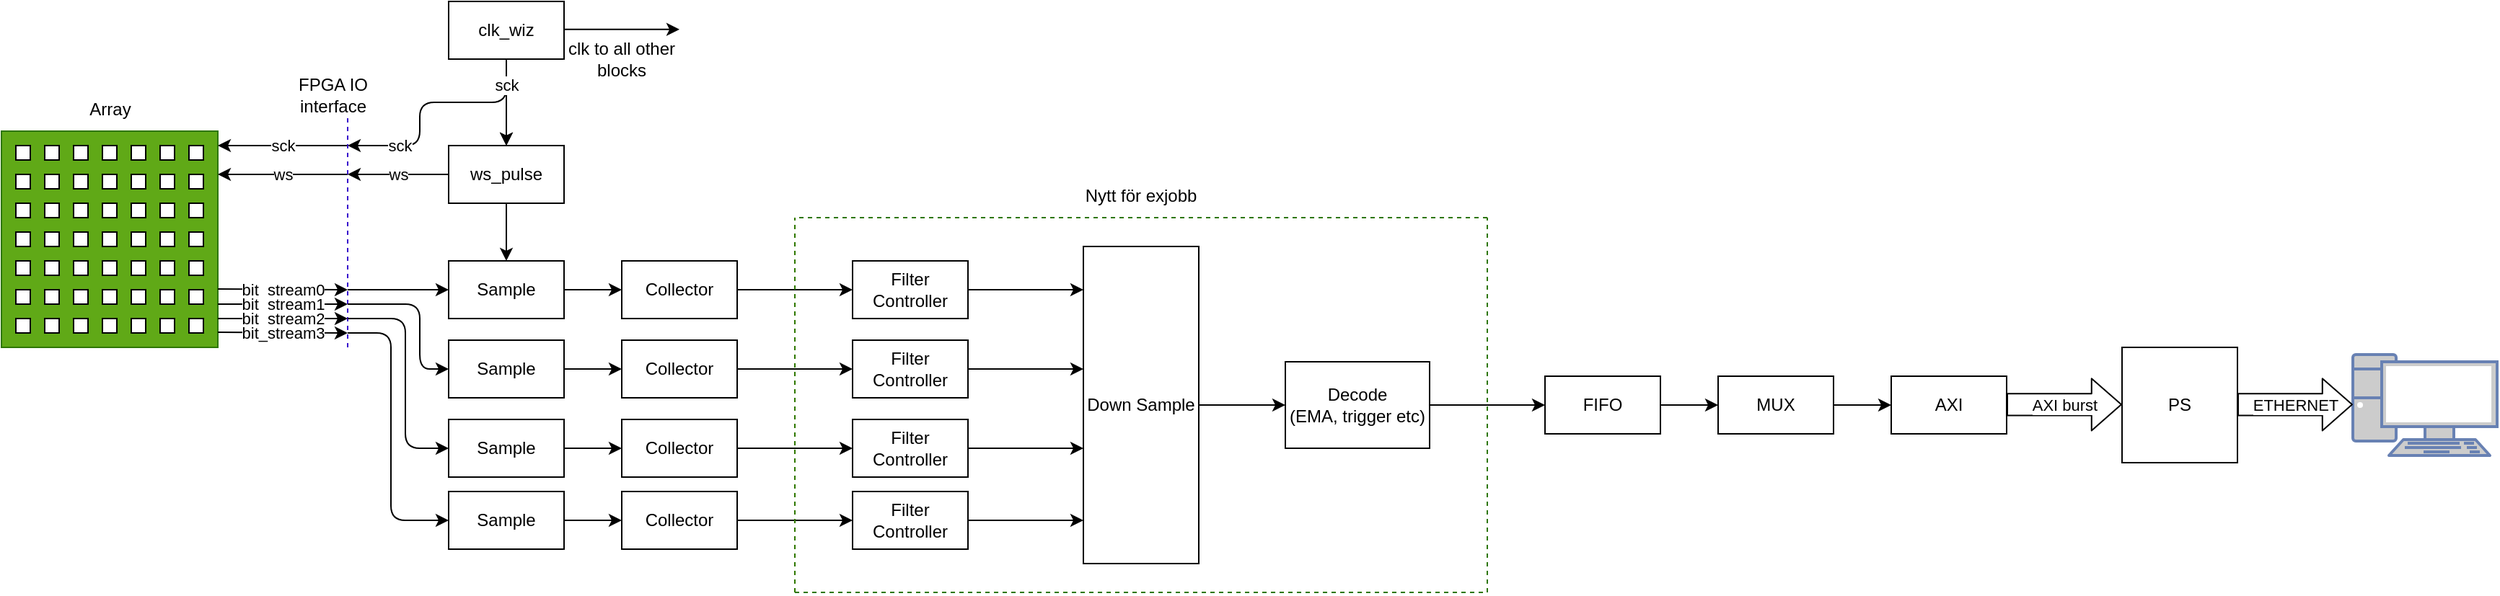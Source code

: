 <mxfile>
    <diagram id="Bp7Bt8GyvJ3-QXCjFpAv" name="Page-1">
        <mxGraphModel dx="744" dy="610" grid="1" gridSize="10" guides="1" tooltips="1" connect="1" arrows="1" fold="1" page="1" pageScale="1" pageWidth="1920" pageHeight="1200" math="0" shadow="0">
            <root>
                <mxCell id="0"/>
                <mxCell id="1" parent="0"/>
                <mxCell id="122" value="" style="fontColor=#0066CC;verticalAlign=top;verticalLabelPosition=bottom;labelPosition=center;align=center;html=1;outlineConnect=0;fillColor=#CCCCCC;strokeColor=#6881B3;gradientColor=none;gradientDirection=north;strokeWidth=2;shape=mxgraph.networks.pc;" vertex="1" parent="1">
                    <mxGeometry x="1750" y="365" width="100" height="70" as="geometry"/>
                </mxCell>
                <mxCell id="2" value="" style="rounded=0;whiteSpace=wrap;html=1;fillColor=#60a917;fontColor=#ffffff;strokeColor=#2D7600;" vertex="1" parent="1">
                    <mxGeometry x="120" y="210" width="150" height="150" as="geometry"/>
                </mxCell>
                <mxCell id="3" value="" style="rounded=0;whiteSpace=wrap;html=1;" vertex="1" parent="1">
                    <mxGeometry x="130" y="220" width="10" height="10" as="geometry"/>
                </mxCell>
                <mxCell id="4" value="" style="rounded=0;whiteSpace=wrap;html=1;" vertex="1" parent="1">
                    <mxGeometry x="150" y="220" width="10" height="10" as="geometry"/>
                </mxCell>
                <mxCell id="5" value="" style="rounded=0;whiteSpace=wrap;html=1;" vertex="1" parent="1">
                    <mxGeometry x="170" y="220" width="10" height="10" as="geometry"/>
                </mxCell>
                <mxCell id="6" value="" style="rounded=0;whiteSpace=wrap;html=1;" vertex="1" parent="1">
                    <mxGeometry x="190" y="220" width="10" height="10" as="geometry"/>
                </mxCell>
                <mxCell id="7" value="" style="rounded=0;whiteSpace=wrap;html=1;" vertex="1" parent="1">
                    <mxGeometry x="210" y="220" width="10" height="10" as="geometry"/>
                </mxCell>
                <mxCell id="8" value="" style="rounded=0;whiteSpace=wrap;html=1;" vertex="1" parent="1">
                    <mxGeometry x="230" y="220" width="10" height="10" as="geometry"/>
                </mxCell>
                <mxCell id="9" value="" style="rounded=0;whiteSpace=wrap;html=1;" vertex="1" parent="1">
                    <mxGeometry x="250" y="220" width="10" height="10" as="geometry"/>
                </mxCell>
                <mxCell id="18" value="" style="rounded=0;whiteSpace=wrap;html=1;" vertex="1" parent="1">
                    <mxGeometry x="130" y="240" width="10" height="10" as="geometry"/>
                </mxCell>
                <mxCell id="19" value="" style="rounded=0;whiteSpace=wrap;html=1;" vertex="1" parent="1">
                    <mxGeometry x="150" y="240" width="10" height="10" as="geometry"/>
                </mxCell>
                <mxCell id="20" value="" style="rounded=0;whiteSpace=wrap;html=1;" vertex="1" parent="1">
                    <mxGeometry x="170" y="240" width="10" height="10" as="geometry"/>
                </mxCell>
                <mxCell id="21" value="" style="rounded=0;whiteSpace=wrap;html=1;" vertex="1" parent="1">
                    <mxGeometry x="190" y="240" width="10" height="10" as="geometry"/>
                </mxCell>
                <mxCell id="22" value="" style="rounded=0;whiteSpace=wrap;html=1;" vertex="1" parent="1">
                    <mxGeometry x="210" y="240" width="10" height="10" as="geometry"/>
                </mxCell>
                <mxCell id="23" value="" style="rounded=0;whiteSpace=wrap;html=1;" vertex="1" parent="1">
                    <mxGeometry x="230" y="240" width="10" height="10" as="geometry"/>
                </mxCell>
                <mxCell id="24" value="" style="rounded=0;whiteSpace=wrap;html=1;" vertex="1" parent="1">
                    <mxGeometry x="250" y="240" width="10" height="10" as="geometry"/>
                </mxCell>
                <mxCell id="25" value="" style="rounded=0;whiteSpace=wrap;html=1;" vertex="1" parent="1">
                    <mxGeometry x="130" y="260" width="10" height="10" as="geometry"/>
                </mxCell>
                <mxCell id="26" value="" style="rounded=0;whiteSpace=wrap;html=1;" vertex="1" parent="1">
                    <mxGeometry x="150" y="260" width="10" height="10" as="geometry"/>
                </mxCell>
                <mxCell id="27" value="" style="rounded=0;whiteSpace=wrap;html=1;" vertex="1" parent="1">
                    <mxGeometry x="170" y="260" width="10" height="10" as="geometry"/>
                </mxCell>
                <mxCell id="28" value="" style="rounded=0;whiteSpace=wrap;html=1;" vertex="1" parent="1">
                    <mxGeometry x="190" y="260" width="10" height="10" as="geometry"/>
                </mxCell>
                <mxCell id="29" value="" style="rounded=0;whiteSpace=wrap;html=1;" vertex="1" parent="1">
                    <mxGeometry x="210" y="260" width="10" height="10" as="geometry"/>
                </mxCell>
                <mxCell id="30" value="" style="rounded=0;whiteSpace=wrap;html=1;" vertex="1" parent="1">
                    <mxGeometry x="230" y="260" width="10" height="10" as="geometry"/>
                </mxCell>
                <mxCell id="31" value="" style="rounded=0;whiteSpace=wrap;html=1;" vertex="1" parent="1">
                    <mxGeometry x="250" y="260" width="10" height="10" as="geometry"/>
                </mxCell>
                <mxCell id="32" value="" style="rounded=0;whiteSpace=wrap;html=1;" vertex="1" parent="1">
                    <mxGeometry x="130" y="280" width="10" height="10" as="geometry"/>
                </mxCell>
                <mxCell id="33" value="" style="rounded=0;whiteSpace=wrap;html=1;" vertex="1" parent="1">
                    <mxGeometry x="150" y="280" width="10" height="10" as="geometry"/>
                </mxCell>
                <mxCell id="34" value="" style="rounded=0;whiteSpace=wrap;html=1;" vertex="1" parent="1">
                    <mxGeometry x="170" y="280" width="10" height="10" as="geometry"/>
                </mxCell>
                <mxCell id="35" value="" style="rounded=0;whiteSpace=wrap;html=1;" vertex="1" parent="1">
                    <mxGeometry x="190" y="280" width="10" height="10" as="geometry"/>
                </mxCell>
                <mxCell id="36" value="" style="rounded=0;whiteSpace=wrap;html=1;" vertex="1" parent="1">
                    <mxGeometry x="210" y="280" width="10" height="10" as="geometry"/>
                </mxCell>
                <mxCell id="37" value="" style="rounded=0;whiteSpace=wrap;html=1;" vertex="1" parent="1">
                    <mxGeometry x="230" y="280" width="10" height="10" as="geometry"/>
                </mxCell>
                <mxCell id="38" value="" style="rounded=0;whiteSpace=wrap;html=1;" vertex="1" parent="1">
                    <mxGeometry x="250" y="280" width="10" height="10" as="geometry"/>
                </mxCell>
                <mxCell id="39" value="" style="rounded=0;whiteSpace=wrap;html=1;" vertex="1" parent="1">
                    <mxGeometry x="130" y="300" width="10" height="10" as="geometry"/>
                </mxCell>
                <mxCell id="40" value="" style="rounded=0;whiteSpace=wrap;html=1;" vertex="1" parent="1">
                    <mxGeometry x="150" y="300" width="10" height="10" as="geometry"/>
                </mxCell>
                <mxCell id="41" value="" style="rounded=0;whiteSpace=wrap;html=1;" vertex="1" parent="1">
                    <mxGeometry x="170" y="300" width="10" height="10" as="geometry"/>
                </mxCell>
                <mxCell id="42" value="" style="rounded=0;whiteSpace=wrap;html=1;" vertex="1" parent="1">
                    <mxGeometry x="190" y="300" width="10" height="10" as="geometry"/>
                </mxCell>
                <mxCell id="43" value="" style="rounded=0;whiteSpace=wrap;html=1;" vertex="1" parent="1">
                    <mxGeometry x="210" y="300" width="10" height="10" as="geometry"/>
                </mxCell>
                <mxCell id="44" value="" style="rounded=0;whiteSpace=wrap;html=1;" vertex="1" parent="1">
                    <mxGeometry x="230" y="300" width="10" height="10" as="geometry"/>
                </mxCell>
                <mxCell id="45" value="" style="rounded=0;whiteSpace=wrap;html=1;" vertex="1" parent="1">
                    <mxGeometry x="250" y="300" width="10" height="10" as="geometry"/>
                </mxCell>
                <mxCell id="46" value="" style="rounded=0;whiteSpace=wrap;html=1;" vertex="1" parent="1">
                    <mxGeometry x="130" y="320" width="10" height="10" as="geometry"/>
                </mxCell>
                <mxCell id="47" value="" style="rounded=0;whiteSpace=wrap;html=1;" vertex="1" parent="1">
                    <mxGeometry x="150" y="320" width="10" height="10" as="geometry"/>
                </mxCell>
                <mxCell id="48" value="" style="rounded=0;whiteSpace=wrap;html=1;" vertex="1" parent="1">
                    <mxGeometry x="170" y="320" width="10" height="10" as="geometry"/>
                </mxCell>
                <mxCell id="49" value="" style="rounded=0;whiteSpace=wrap;html=1;" vertex="1" parent="1">
                    <mxGeometry x="190" y="320" width="10" height="10" as="geometry"/>
                </mxCell>
                <mxCell id="50" value="" style="rounded=0;whiteSpace=wrap;html=1;" vertex="1" parent="1">
                    <mxGeometry x="210" y="320" width="10" height="10" as="geometry"/>
                </mxCell>
                <mxCell id="51" value="" style="rounded=0;whiteSpace=wrap;html=1;" vertex="1" parent="1">
                    <mxGeometry x="230" y="320" width="10" height="10" as="geometry"/>
                </mxCell>
                <mxCell id="52" value="" style="rounded=0;whiteSpace=wrap;html=1;" vertex="1" parent="1">
                    <mxGeometry x="250" y="320" width="10" height="10" as="geometry"/>
                </mxCell>
                <mxCell id="53" value="" style="rounded=0;whiteSpace=wrap;html=1;" vertex="1" parent="1">
                    <mxGeometry x="130" y="340" width="10" height="10" as="geometry"/>
                </mxCell>
                <mxCell id="54" value="" style="rounded=0;whiteSpace=wrap;html=1;" vertex="1" parent="1">
                    <mxGeometry x="150" y="340" width="10" height="10" as="geometry"/>
                </mxCell>
                <mxCell id="55" value="" style="rounded=0;whiteSpace=wrap;html=1;" vertex="1" parent="1">
                    <mxGeometry x="170" y="340" width="10" height="10" as="geometry"/>
                </mxCell>
                <mxCell id="56" value="" style="rounded=0;whiteSpace=wrap;html=1;" vertex="1" parent="1">
                    <mxGeometry x="190" y="340" width="10" height="10" as="geometry"/>
                </mxCell>
                <mxCell id="57" value="" style="rounded=0;whiteSpace=wrap;html=1;" vertex="1" parent="1">
                    <mxGeometry x="210" y="340" width="10" height="10" as="geometry"/>
                </mxCell>
                <mxCell id="58" value="" style="rounded=0;whiteSpace=wrap;html=1;" vertex="1" parent="1">
                    <mxGeometry x="230" y="340" width="10" height="10" as="geometry"/>
                </mxCell>
                <mxCell id="59" value="" style="rounded=0;whiteSpace=wrap;html=1;" vertex="1" parent="1">
                    <mxGeometry x="250" y="340" width="10" height="10" as="geometry"/>
                </mxCell>
                <mxCell id="60" value="Array" style="text;html=1;align=center;verticalAlign=middle;resizable=0;points=[];autosize=1;strokeColor=none;fillColor=none;" vertex="1" parent="1">
                    <mxGeometry x="170" y="180" width="50" height="30" as="geometry"/>
                </mxCell>
                <mxCell id="64" value="bit_stream0" style="endArrow=classic;html=1;entryX=0;entryY=0;entryDx=0;entryDy=0;entryPerimeter=0;" edge="1" parent="1" target="86">
                    <mxGeometry width="50" height="50" relative="1" as="geometry">
                        <mxPoint x="270" y="319.52" as="sourcePoint"/>
                        <mxPoint x="350" y="319.52" as="targetPoint"/>
                    </mxGeometry>
                </mxCell>
                <mxCell id="66" value="ws" style="endArrow=classic;html=1;" edge="1" parent="1">
                    <mxGeometry width="50" height="50" relative="1" as="geometry">
                        <mxPoint x="360" y="240" as="sourcePoint"/>
                        <mxPoint x="270" y="240" as="targetPoint"/>
                    </mxGeometry>
                </mxCell>
                <mxCell id="68" value="sck" style="endArrow=classic;html=1;" edge="1" parent="1">
                    <mxGeometry width="50" height="50" relative="1" as="geometry">
                        <mxPoint x="360" y="220" as="sourcePoint"/>
                        <mxPoint x="270" y="220" as="targetPoint"/>
                    </mxGeometry>
                </mxCell>
                <mxCell id="69" value="bit_stream1" style="endArrow=classic;html=1;entryX=0;entryY=0;entryDx=0;entryDy=0;entryPerimeter=0;" edge="1" parent="1" target="151">
                    <mxGeometry width="50" height="50" relative="1" as="geometry">
                        <mxPoint x="270" y="330" as="sourcePoint"/>
                        <mxPoint x="350" y="330" as="targetPoint"/>
                    </mxGeometry>
                </mxCell>
                <mxCell id="71" value="bit_stream2" style="endArrow=classic;html=1;entryX=0;entryY=0;entryDx=0;entryDy=0;entryPerimeter=0;" edge="1" parent="1" target="152">
                    <mxGeometry width="50" height="50" relative="1" as="geometry">
                        <mxPoint x="270" y="340" as="sourcePoint"/>
                        <mxPoint x="350" y="340" as="targetPoint"/>
                        <mxPoint as="offset"/>
                    </mxGeometry>
                </mxCell>
                <mxCell id="70" value="bit_stream3" style="endArrow=classic;html=1;entryX=0;entryY=0;entryDx=0;entryDy=0;entryPerimeter=0;" edge="1" parent="1" target="153">
                    <mxGeometry width="50" height="50" relative="1" as="geometry">
                        <mxPoint x="270" y="349.52" as="sourcePoint"/>
                        <mxPoint x="350" y="349.52" as="targetPoint"/>
                    </mxGeometry>
                </mxCell>
                <mxCell id="72" value="" style="endArrow=none;dashed=1;html=1;fillColor=#6a00ff;strokeColor=#3700CC;" edge="1" parent="1">
                    <mxGeometry width="50" height="50" relative="1" as="geometry">
                        <mxPoint x="360" y="360" as="sourcePoint"/>
                        <mxPoint x="360" y="200" as="targetPoint"/>
                    </mxGeometry>
                </mxCell>
                <mxCell id="73" value="FPGA IO interface" style="text;html=1;align=center;verticalAlign=middle;whiteSpace=wrap;rounded=0;" vertex="1" parent="1">
                    <mxGeometry x="320" y="170" width="60" height="30" as="geometry"/>
                </mxCell>
                <mxCell id="78" style="edgeStyle=none;html=1;entryX=0.5;entryY=0;entryDx=0;entryDy=0;" edge="1" parent="1" source="74" target="75">
                    <mxGeometry relative="1" as="geometry"/>
                </mxCell>
                <mxCell id="79" value="" style="edgeStyle=none;html=1;" edge="1" parent="1" source="74" target="75">
                    <mxGeometry relative="1" as="geometry"/>
                </mxCell>
                <mxCell id="74" value="clk_wiz" style="rounded=0;whiteSpace=wrap;html=1;" vertex="1" parent="1">
                    <mxGeometry x="430" y="120" width="80" height="40" as="geometry"/>
                </mxCell>
                <mxCell id="98" style="edgeStyle=none;html=1;entryX=0.5;entryY=0;entryDx=0;entryDy=0;" edge="1" parent="1" source="75" target="85">
                    <mxGeometry relative="1" as="geometry"/>
                </mxCell>
                <mxCell id="75" value="ws_pulse" style="rounded=0;whiteSpace=wrap;html=1;" vertex="1" parent="1">
                    <mxGeometry x="430" y="220" width="80" height="40" as="geometry"/>
                </mxCell>
                <mxCell id="77" value="ws" style="endArrow=classic;html=1;" edge="1" parent="1">
                    <mxGeometry width="50" height="50" relative="1" as="geometry">
                        <mxPoint x="430" y="240" as="sourcePoint"/>
                        <mxPoint x="360" y="240" as="targetPoint"/>
                    </mxGeometry>
                </mxCell>
                <mxCell id="80" value="sck" style="edgeStyle=none;html=1;" edge="1" parent="1" source="74">
                    <mxGeometry x="-0.789" relative="1" as="geometry">
                        <mxPoint x="360" y="220" as="targetPoint"/>
                        <Array as="points">
                            <mxPoint x="470" y="190"/>
                            <mxPoint x="410" y="190"/>
                            <mxPoint x="410" y="220"/>
                        </Array>
                        <mxPoint as="offset"/>
                    </mxGeometry>
                </mxCell>
                <mxCell id="81" value="sck" style="edgeLabel;html=1;align=center;verticalAlign=middle;resizable=0;points=[];" vertex="1" connectable="0" parent="80">
                    <mxGeometry x="0.579" relative="1" as="geometry">
                        <mxPoint as="offset"/>
                    </mxGeometry>
                </mxCell>
                <mxCell id="83" value="" style="endArrow=classic;html=1;" edge="1" parent="1">
                    <mxGeometry width="50" height="50" relative="1" as="geometry">
                        <mxPoint x="510" y="139.43" as="sourcePoint"/>
                        <mxPoint x="590" y="139.43" as="targetPoint"/>
                    </mxGeometry>
                </mxCell>
                <mxCell id="84" value="clk to all other blocks" style="text;html=1;align=center;verticalAlign=middle;whiteSpace=wrap;rounded=0;" vertex="1" parent="1">
                    <mxGeometry x="510" y="140" width="80" height="40" as="geometry"/>
                </mxCell>
                <mxCell id="123" style="edgeStyle=none;html=1;entryX=0;entryY=0.5;entryDx=0;entryDy=0;" edge="1" parent="1" source="85" target="107">
                    <mxGeometry relative="1" as="geometry"/>
                </mxCell>
                <mxCell id="85" value="Sample" style="rounded=0;whiteSpace=wrap;html=1;" vertex="1" parent="1">
                    <mxGeometry x="430" y="300" width="80" height="40" as="geometry"/>
                </mxCell>
                <mxCell id="86" value="" style="endArrow=classic;html=1;" edge="1" parent="1">
                    <mxGeometry width="50" height="50" relative="1" as="geometry">
                        <mxPoint x="360" y="320" as="sourcePoint"/>
                        <mxPoint x="430" y="320" as="targetPoint"/>
                    </mxGeometry>
                </mxCell>
                <mxCell id="124" value="" style="edgeStyle=none;html=1;" edge="1" parent="1" source="107" target="108">
                    <mxGeometry relative="1" as="geometry"/>
                </mxCell>
                <mxCell id="107" value="Collector" style="rounded=0;whiteSpace=wrap;html=1;" vertex="1" parent="1">
                    <mxGeometry x="550" y="300" width="80" height="40" as="geometry"/>
                </mxCell>
                <mxCell id="125" value="" style="edgeStyle=none;html=1;" edge="1" parent="1" source="108">
                    <mxGeometry relative="1" as="geometry">
                        <mxPoint x="870" y="320" as="targetPoint"/>
                    </mxGeometry>
                </mxCell>
                <mxCell id="108" value="Filter Controller" style="rounded=0;whiteSpace=wrap;html=1;" vertex="1" parent="1">
                    <mxGeometry x="710" y="300" width="80" height="40" as="geometry"/>
                </mxCell>
                <mxCell id="126" value="" style="edgeStyle=none;html=1;" edge="1" parent="1" source="109" target="110">
                    <mxGeometry relative="1" as="geometry"/>
                </mxCell>
                <mxCell id="109" value="Down Sample" style="rounded=0;whiteSpace=wrap;html=1;" vertex="1" parent="1">
                    <mxGeometry x="870" y="290" width="80" height="220" as="geometry"/>
                </mxCell>
                <mxCell id="127" value="" style="edgeStyle=none;html=1;" edge="1" parent="1" source="110" target="111">
                    <mxGeometry relative="1" as="geometry"/>
                </mxCell>
                <mxCell id="110" value="Decode&lt;div&gt;(EMA, trigger etc)&lt;/div&gt;" style="rounded=0;whiteSpace=wrap;html=1;" vertex="1" parent="1">
                    <mxGeometry x="1010" y="370" width="100" height="60" as="geometry"/>
                </mxCell>
                <mxCell id="128" value="" style="edgeStyle=none;html=1;" edge="1" parent="1" source="111" target="112">
                    <mxGeometry relative="1" as="geometry"/>
                </mxCell>
                <mxCell id="111" value="FIFO" style="rounded=0;whiteSpace=wrap;html=1;" vertex="1" parent="1">
                    <mxGeometry x="1190" y="380" width="80" height="40" as="geometry"/>
                </mxCell>
                <mxCell id="129" value="" style="edgeStyle=none;html=1;" edge="1" parent="1" source="112" target="113">
                    <mxGeometry relative="1" as="geometry"/>
                </mxCell>
                <mxCell id="112" value="MUX" style="rounded=0;whiteSpace=wrap;html=1;" vertex="1" parent="1">
                    <mxGeometry x="1310" y="380" width="80" height="40" as="geometry"/>
                </mxCell>
                <mxCell id="113" value="AXI" style="rounded=0;whiteSpace=wrap;html=1;" vertex="1" parent="1">
                    <mxGeometry x="1430" y="380" width="80" height="40" as="geometry"/>
                </mxCell>
                <mxCell id="115" value="PS" style="rounded=0;whiteSpace=wrap;html=1;" vertex="1" parent="1">
                    <mxGeometry x="1590" y="360" width="80" height="80" as="geometry"/>
                </mxCell>
                <mxCell id="117" value="ETHERNET" style="shape=flexArrow;endArrow=classic;html=1;exitX=1;exitY=0.5;exitDx=0;exitDy=0;width=15.161;endSize=6.539;" edge="1" parent="1">
                    <mxGeometry width="50" height="50" relative="1" as="geometry">
                        <mxPoint x="1670" y="399.68" as="sourcePoint"/>
                        <mxPoint x="1750" y="399.68" as="targetPoint"/>
                    </mxGeometry>
                </mxCell>
                <mxCell id="120" value="AXI burst" style="shape=flexArrow;endArrow=classic;html=1;exitX=1;exitY=0.5;exitDx=0;exitDy=0;width=15.161;endSize=6.539;" edge="1" parent="1">
                    <mxGeometry width="50" height="50" relative="1" as="geometry">
                        <mxPoint x="1510" y="399.68" as="sourcePoint"/>
                        <mxPoint x="1590" y="399.68" as="targetPoint"/>
                    </mxGeometry>
                </mxCell>
                <mxCell id="132" value="" style="edgeStyle=none;html=1;" edge="1" parent="1" source="133">
                    <mxGeometry relative="1" as="geometry">
                        <mxPoint x="870" y="375" as="targetPoint"/>
                    </mxGeometry>
                </mxCell>
                <mxCell id="133" value="Filter Controller" style="rounded=0;whiteSpace=wrap;html=1;" vertex="1" parent="1">
                    <mxGeometry x="710" y="355" width="80" height="40" as="geometry"/>
                </mxCell>
                <mxCell id="134" value="" style="edgeStyle=none;html=1;" edge="1" parent="1" source="135">
                    <mxGeometry relative="1" as="geometry">
                        <mxPoint x="870" y="430" as="targetPoint"/>
                    </mxGeometry>
                </mxCell>
                <mxCell id="135" value="Filter Controller" style="rounded=0;whiteSpace=wrap;html=1;" vertex="1" parent="1">
                    <mxGeometry x="710" y="410" width="80" height="40" as="geometry"/>
                </mxCell>
                <mxCell id="136" value="" style="edgeStyle=none;html=1;" edge="1" parent="1" source="137">
                    <mxGeometry relative="1" as="geometry">
                        <mxPoint x="870" y="480" as="targetPoint"/>
                    </mxGeometry>
                </mxCell>
                <mxCell id="137" value="Filter Controller" style="rounded=0;whiteSpace=wrap;html=1;" vertex="1" parent="1">
                    <mxGeometry x="710" y="460" width="80" height="40" as="geometry"/>
                </mxCell>
                <mxCell id="139" style="edgeStyle=none;html=1;entryX=0;entryY=0.5;entryDx=0;entryDy=0;" edge="1" parent="1" source="140" target="142">
                    <mxGeometry relative="1" as="geometry"/>
                </mxCell>
                <mxCell id="140" value="Sample" style="rounded=0;whiteSpace=wrap;html=1;" vertex="1" parent="1">
                    <mxGeometry x="430" y="355" width="80" height="40" as="geometry"/>
                </mxCell>
                <mxCell id="141" value="" style="edgeStyle=none;html=1;" edge="1" parent="1" source="142">
                    <mxGeometry relative="1" as="geometry">
                        <mxPoint x="710" y="375" as="targetPoint"/>
                    </mxGeometry>
                </mxCell>
                <mxCell id="142" value="Collector" style="rounded=0;whiteSpace=wrap;html=1;" vertex="1" parent="1">
                    <mxGeometry x="550" y="355" width="80" height="40" as="geometry"/>
                </mxCell>
                <mxCell id="143" style="edgeStyle=none;html=1;entryX=0;entryY=0.5;entryDx=0;entryDy=0;" edge="1" parent="1" source="144" target="146">
                    <mxGeometry relative="1" as="geometry"/>
                </mxCell>
                <mxCell id="144" value="Sample" style="rounded=0;whiteSpace=wrap;html=1;" vertex="1" parent="1">
                    <mxGeometry x="430" y="410" width="80" height="40" as="geometry"/>
                </mxCell>
                <mxCell id="145" value="" style="edgeStyle=none;html=1;" edge="1" parent="1" source="146">
                    <mxGeometry relative="1" as="geometry">
                        <mxPoint x="710" y="430" as="targetPoint"/>
                    </mxGeometry>
                </mxCell>
                <mxCell id="146" value="Collector" style="rounded=0;whiteSpace=wrap;html=1;" vertex="1" parent="1">
                    <mxGeometry x="550" y="410" width="80" height="40" as="geometry"/>
                </mxCell>
                <mxCell id="147" style="edgeStyle=none;html=1;entryX=0;entryY=0.5;entryDx=0;entryDy=0;" edge="1" parent="1" source="148" target="150">
                    <mxGeometry relative="1" as="geometry"/>
                </mxCell>
                <mxCell id="148" value="Sample" style="rounded=0;whiteSpace=wrap;html=1;" vertex="1" parent="1">
                    <mxGeometry x="430" y="460" width="80" height="40" as="geometry"/>
                </mxCell>
                <mxCell id="149" value="" style="edgeStyle=none;html=1;" edge="1" parent="1" source="150">
                    <mxGeometry relative="1" as="geometry">
                        <mxPoint x="710" y="480" as="targetPoint"/>
                    </mxGeometry>
                </mxCell>
                <mxCell id="150" value="Collector" style="rounded=0;whiteSpace=wrap;html=1;" vertex="1" parent="1">
                    <mxGeometry x="550" y="460" width="80" height="40" as="geometry"/>
                </mxCell>
                <mxCell id="151" value="" style="endArrow=classic;html=1;entryX=0;entryY=0.5;entryDx=0;entryDy=0;" edge="1" parent="1" target="140">
                    <mxGeometry width="50" height="50" relative="1" as="geometry">
                        <mxPoint x="360" y="330" as="sourcePoint"/>
                        <mxPoint x="430" y="330" as="targetPoint"/>
                        <Array as="points">
                            <mxPoint x="410" y="330"/>
                            <mxPoint x="410" y="375"/>
                        </Array>
                    </mxGeometry>
                </mxCell>
                <mxCell id="152" value="" style="endArrow=classic;html=1;entryX=0;entryY=0.5;entryDx=0;entryDy=0;" edge="1" parent="1" target="144">
                    <mxGeometry width="50" height="50" relative="1" as="geometry">
                        <mxPoint x="360" y="340" as="sourcePoint"/>
                        <mxPoint x="430" y="340" as="targetPoint"/>
                        <Array as="points">
                            <mxPoint x="400" y="340"/>
                            <mxPoint x="400" y="430"/>
                        </Array>
                    </mxGeometry>
                </mxCell>
                <mxCell id="153" value="" style="endArrow=classic;html=1;entryX=0;entryY=0.5;entryDx=0;entryDy=0;" edge="1" parent="1" target="148">
                    <mxGeometry width="50" height="50" relative="1" as="geometry">
                        <mxPoint x="360" y="350" as="sourcePoint"/>
                        <mxPoint x="430" y="350" as="targetPoint"/>
                        <Array as="points">
                            <mxPoint x="390" y="350"/>
                            <mxPoint x="390" y="480"/>
                        </Array>
                    </mxGeometry>
                </mxCell>
                <mxCell id="154" value="" style="endArrow=none;dashed=1;html=1;fillColor=#60a917;strokeColor=#2D7600;" edge="1" parent="1">
                    <mxGeometry width="50" height="50" relative="1" as="geometry">
                        <mxPoint x="670" y="530" as="sourcePoint"/>
                        <mxPoint x="670" y="270" as="targetPoint"/>
                    </mxGeometry>
                </mxCell>
                <mxCell id="155" value="" style="endArrow=none;dashed=1;html=1;fillColor=#60a917;strokeColor=#2D7600;" edge="1" parent="1">
                    <mxGeometry width="50" height="50" relative="1" as="geometry">
                        <mxPoint x="1150" y="530" as="sourcePoint"/>
                        <mxPoint x="1150" y="270" as="targetPoint"/>
                    </mxGeometry>
                </mxCell>
                <mxCell id="156" value="Nytt för exjobb" style="text;html=1;align=center;verticalAlign=middle;whiteSpace=wrap;rounded=0;" vertex="1" parent="1">
                    <mxGeometry x="825" y="240" width="170" height="30" as="geometry"/>
                </mxCell>
                <mxCell id="158" value="" style="endArrow=none;dashed=1;html=1;fillColor=#60a917;strokeColor=#2D7600;" edge="1" parent="1">
                    <mxGeometry width="50" height="50" relative="1" as="geometry">
                        <mxPoint x="670" y="530" as="sourcePoint"/>
                        <mxPoint x="1150" y="530" as="targetPoint"/>
                    </mxGeometry>
                </mxCell>
                <mxCell id="159" value="" style="endArrow=none;dashed=1;html=1;fillColor=#60a917;strokeColor=#2D7600;" edge="1" parent="1">
                    <mxGeometry width="50" height="50" relative="1" as="geometry">
                        <mxPoint x="1150" y="270" as="sourcePoint"/>
                        <mxPoint x="670" y="270" as="targetPoint"/>
                    </mxGeometry>
                </mxCell>
            </root>
        </mxGraphModel>
    </diagram>
</mxfile>